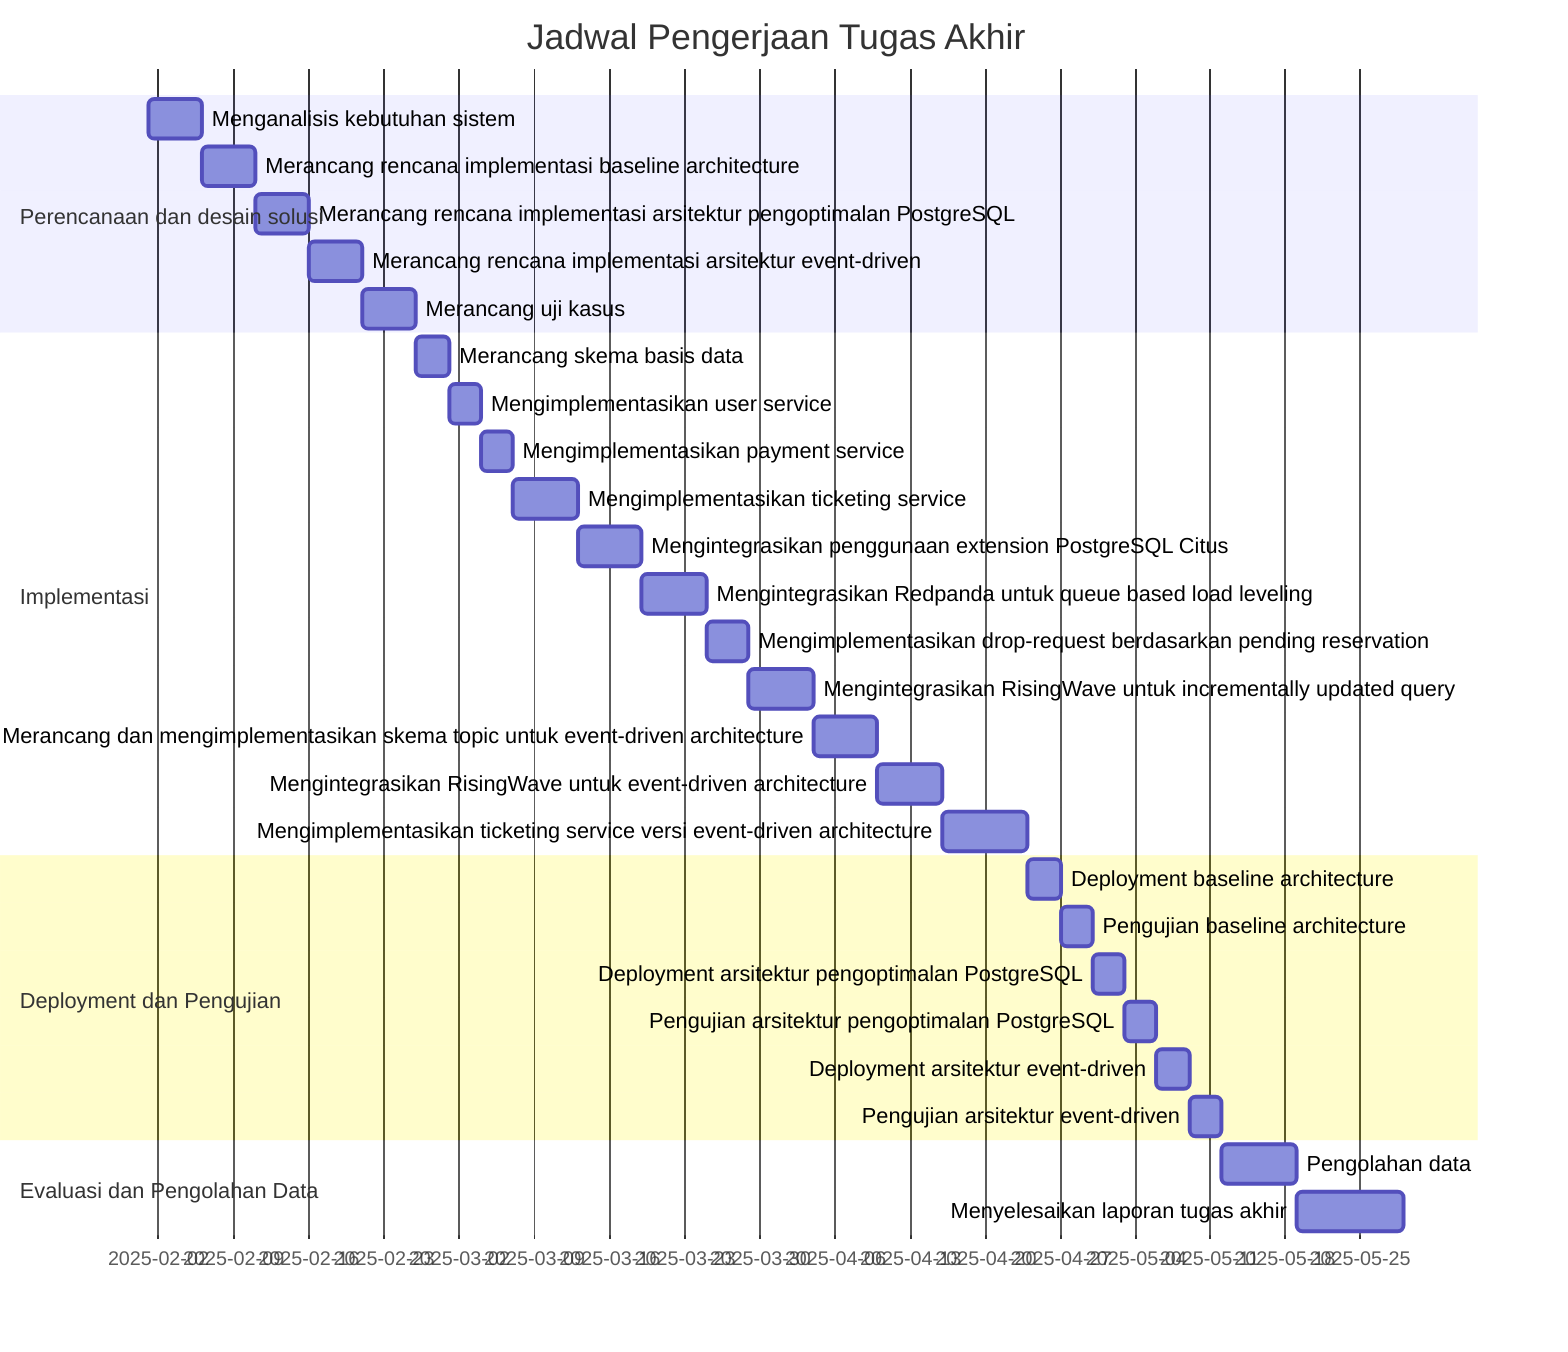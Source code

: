 gantt
    dateFormat  YYYY-MM-DD
    title       Jadwal Pengerjaan Tugas Akhir

    section Perencanaan dan desain solusi
    Menganalisis kebutuhan sistem                                                : r1, 2025-02-01, 5d
    Merancang rencana implementasi baseline architecture                         : r2, after r1, 5d
    Merancang rencana implementasi arsitektur pengoptimalan PostgreSQL           : r3, after r2, 5d
    Merancang rencana implementasi arsitektur event-driven                       : r4, after r3, 5d
    Merancang uji kasus                                                          : r5, after r4, 5d

    section Implementasi
    Merancang skema basis data                                                   : i1, after r5, 3d
    Mengimplementasikan user service                                             : i2, after i1, 3d
    Mengimplementasikan payment service                                          : i3, after i2, 3d
    Mengimplementasikan ticketing service                                        : i4, after i3, 6d
    Mengintegrasikan penggunaan extension PostgreSQL Citus                       : i5, after i4, 6d
    Mengintegrasikan Redpanda untuk queue based load leveling                    : i6, after i5, 6d
    Mengimplementasikan drop-request berdasarkan pending reservation             : i7, after i6, 4d
    Mengintegrasikan RisingWave untuk incrementally updated query                : i8, after i7, 6d
    Merancang dan mengimplementasikan skema topic untuk event-driven architecture: i9, after i8, 6d
    Mengintegrasikan RisingWave untuk event-driven architecture                  : i10, after i9, 6d
    Mengimplementasikan ticketing service versi event-driven architecture        : i11, after i10, 8d

    section Deployment dan Pengujian
    Deployment baseline architecture              : d1, after i11, 3d
    Pengujian baseline architecture               : d2, after d1, 3d
    Deployment arsitektur pengoptimalan PostgreSQL: d3, after d2, 3d
    Pengujian arsitektur pengoptimalan PostgreSQL : d4, after d3, 3d
    Deployment arsitektur event-driven            : d5, after d4, 3d
    Pengujian arsitektur event-driven             : d6, after d5, 3d

    section Evaluasi dan Pengolahan Data
    Pengolahan data                               : e1, after d6, 7d
    Menyelesaikan laporan tugas akhir             : e2, after e1, 10d